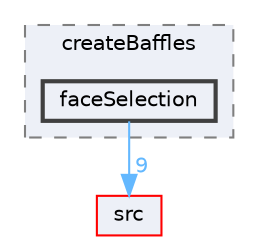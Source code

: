 digraph "applications/utilities/mesh/manipulation/createBaffles/faceSelection"
{
 // LATEX_PDF_SIZE
  bgcolor="transparent";
  edge [fontname=Helvetica,fontsize=10,labelfontname=Helvetica,labelfontsize=10];
  node [fontname=Helvetica,fontsize=10,shape=box,height=0.2,width=0.4];
  compound=true
  subgraph clusterdir_ddcf5fe0f04ff5f039a323c80f06f3e5 {
    graph [ bgcolor="#edf0f7", pencolor="grey50", label="createBaffles", fontname=Helvetica,fontsize=10 style="filled,dashed", URL="dir_ddcf5fe0f04ff5f039a323c80f06f3e5.html",tooltip=""]
  dir_f0d22ac95d480b5787982d11ae824c2e [label="faceSelection", fillcolor="#edf0f7", color="grey25", style="filled,bold", URL="dir_f0d22ac95d480b5787982d11ae824c2e.html",tooltip=""];
  }
  dir_68267d1309a1af8e8297ef4c3efbcdba [label="src", fillcolor="#edf0f7", color="red", style="filled", URL="dir_68267d1309a1af8e8297ef4c3efbcdba.html",tooltip=""];
  dir_f0d22ac95d480b5787982d11ae824c2e->dir_68267d1309a1af8e8297ef4c3efbcdba [headlabel="9", labeldistance=1.5 headhref="dir_001265_003729.html" href="dir_001265_003729.html" color="steelblue1" fontcolor="steelblue1"];
}
